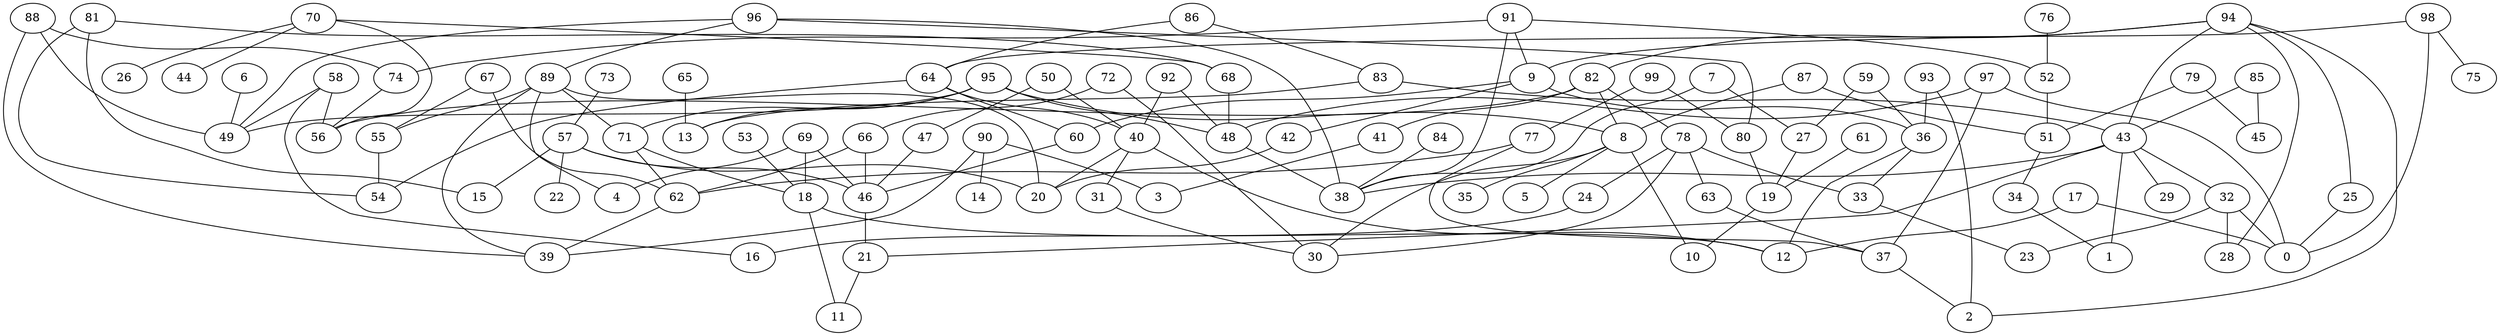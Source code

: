 digraph GG_graph {

subgraph G_graph {
edge [color = black]
"83" -> "13" [dir = none]
"41" -> "3" [dir = none]
"88" -> "49" [dir = none]
"97" -> "48" [dir = none]
"60" -> "46" [dir = none]
"25" -> "0" [dir = none]
"63" -> "37" [dir = none]
"42" -> "20" [dir = none]
"93" -> "2" [dir = none]
"93" -> "36" [dir = none]
"73" -> "57" [dir = none]
"76" -> "52" [dir = none]
"68" -> "48" [dir = none]
"67" -> "62" [dir = none]
"59" -> "36" [dir = none]
"50" -> "40" [dir = none]
"52" -> "51" [dir = none]
"94" -> "82" [dir = none]
"94" -> "9" [dir = none]
"94" -> "28" [dir = none]
"94" -> "43" [dir = none]
"91" -> "52" [dir = none]
"91" -> "38" [dir = none]
"46" -> "21" [dir = none]
"32" -> "23" [dir = none]
"32" -> "0" [dir = none]
"47" -> "46" [dir = none]
"96" -> "80" [dir = none]
"96" -> "38" [dir = none]
"96" -> "49" [dir = none]
"96" -> "89" [dir = none]
"43" -> "1" [dir = none]
"43" -> "29" [dir = none]
"43" -> "32" [dir = none]
"43" -> "38" [dir = none]
"64" -> "60" [dir = none]
"64" -> "40" [dir = none]
"77" -> "37" [dir = none]
"77" -> "62" [dir = none]
"66" -> "62" [dir = none]
"70" -> "26" [dir = none]
"70" -> "44" [dir = none]
"70" -> "56" [dir = none]
"70" -> "68" [dir = none]
"86" -> "64" [dir = none]
"40" -> "12" [dir = none]
"17" -> "12" [dir = none]
"80" -> "19" [dir = none]
"89" -> "4" [dir = none]
"89" -> "55" [dir = none]
"89" -> "39" [dir = none]
"89" -> "20" [dir = none]
"89" -> "71" [dir = none]
"98" -> "75" [dir = none]
"98" -> "64" [dir = none]
"71" -> "62" [dir = none]
"71" -> "18" [dir = none]
"92" -> "40" [dir = none]
"18" -> "12" [dir = none]
"18" -> "11" [dir = none]
"8" -> "35" [dir = none]
"8" -> "10" [dir = none]
"8" -> "5" [dir = none]
"8" -> "30" [dir = none]
"61" -> "19" [dir = none]
"53" -> "18" [dir = none]
"69" -> "18" [dir = none]
"95" -> "13" [dir = none]
"95" -> "8" [dir = none]
"95" -> "48" [dir = none]
"95" -> "49" [dir = none]
"81" -> "54" [dir = none]
"81" -> "15" [dir = none]
"87" -> "51" [dir = none]
"57" -> "22" [dir = none]
"57" -> "15" [dir = none]
"57" -> "20" [dir = none]
"31" -> "30" [dir = none]
"90" -> "3" [dir = none]
"90" -> "14" [dir = none]
"90" -> "39" [dir = none]
"58" -> "49" [dir = none]
"84" -> "38" [dir = none]
"51" -> "34" [dir = none]
"78" -> "24" [dir = none]
"78" -> "33" [dir = none]
"78" -> "30" [dir = none]
"36" -> "12" [dir = none]
"6" -> "49" [dir = none]
"79" -> "51" [dir = none]
"99" -> "77" [dir = none]
"74" -> "56" [dir = none]
"27" -> "19" [dir = none]
"65" -> "13" [dir = none]
"7" -> "27" [dir = none]
"85" -> "45" [dir = none]
"85" -> "43" [dir = none]
"24" -> "16" [dir = none]
"72" -> "30" [dir = none]
"82" -> "8" [dir = none]
"82" -> "78" [dir = none]
"69" -> "46" [dir = none]
"95" -> "71" [dir = none]
"9" -> "42" [dir = none]
"40" -> "20" [dir = none]
"19" -> "10" [dir = none]
"78" -> "63" [dir = none]
"94" -> "25" [dir = none]
"43" -> "21" [dir = none]
"86" -> "83" [dir = none]
"37" -> "2" [dir = none]
"91" -> "9" [dir = none]
"32" -> "28" [dir = none]
"7" -> "38" [dir = none]
"48" -> "38" [dir = none]
"97" -> "37" [dir = none]
"67" -> "55" [dir = none]
"9" -> "36" [dir = none]
"92" -> "48" [dir = none]
"94" -> "2" [dir = none]
"79" -> "45" [dir = none]
"83" -> "43" [dir = none]
"72" -> "66" [dir = none]
"55" -> "54" [dir = none]
"81" -> "68" [dir = none]
"33" -> "23" [dir = none]
"36" -> "33" [dir = none]
"58" -> "56" [dir = none]
"88" -> "39" [dir = none]
"57" -> "46" [dir = none]
"59" -> "27" [dir = none]
"50" -> "47" [dir = none]
"87" -> "8" [dir = none]
"21" -> "11" [dir = none]
"88" -> "74" [dir = none]
"82" -> "56" [dir = none]
"62" -> "39" [dir = none]
"97" -> "0" [dir = none]
"9" -> "60" [dir = none]
"58" -> "16" [dir = none]
"66" -> "46" [dir = none]
"82" -> "41" [dir = none]
"91" -> "74" [dir = none]
"98" -> "0" [dir = none]
"40" -> "31" [dir = none]
"34" -> "1" [dir = none]
"64" -> "54" [dir = none]
"69" -> "4" [dir = none]
"17" -> "0" [dir = none]
"99" -> "80" [dir = none]
}

}
